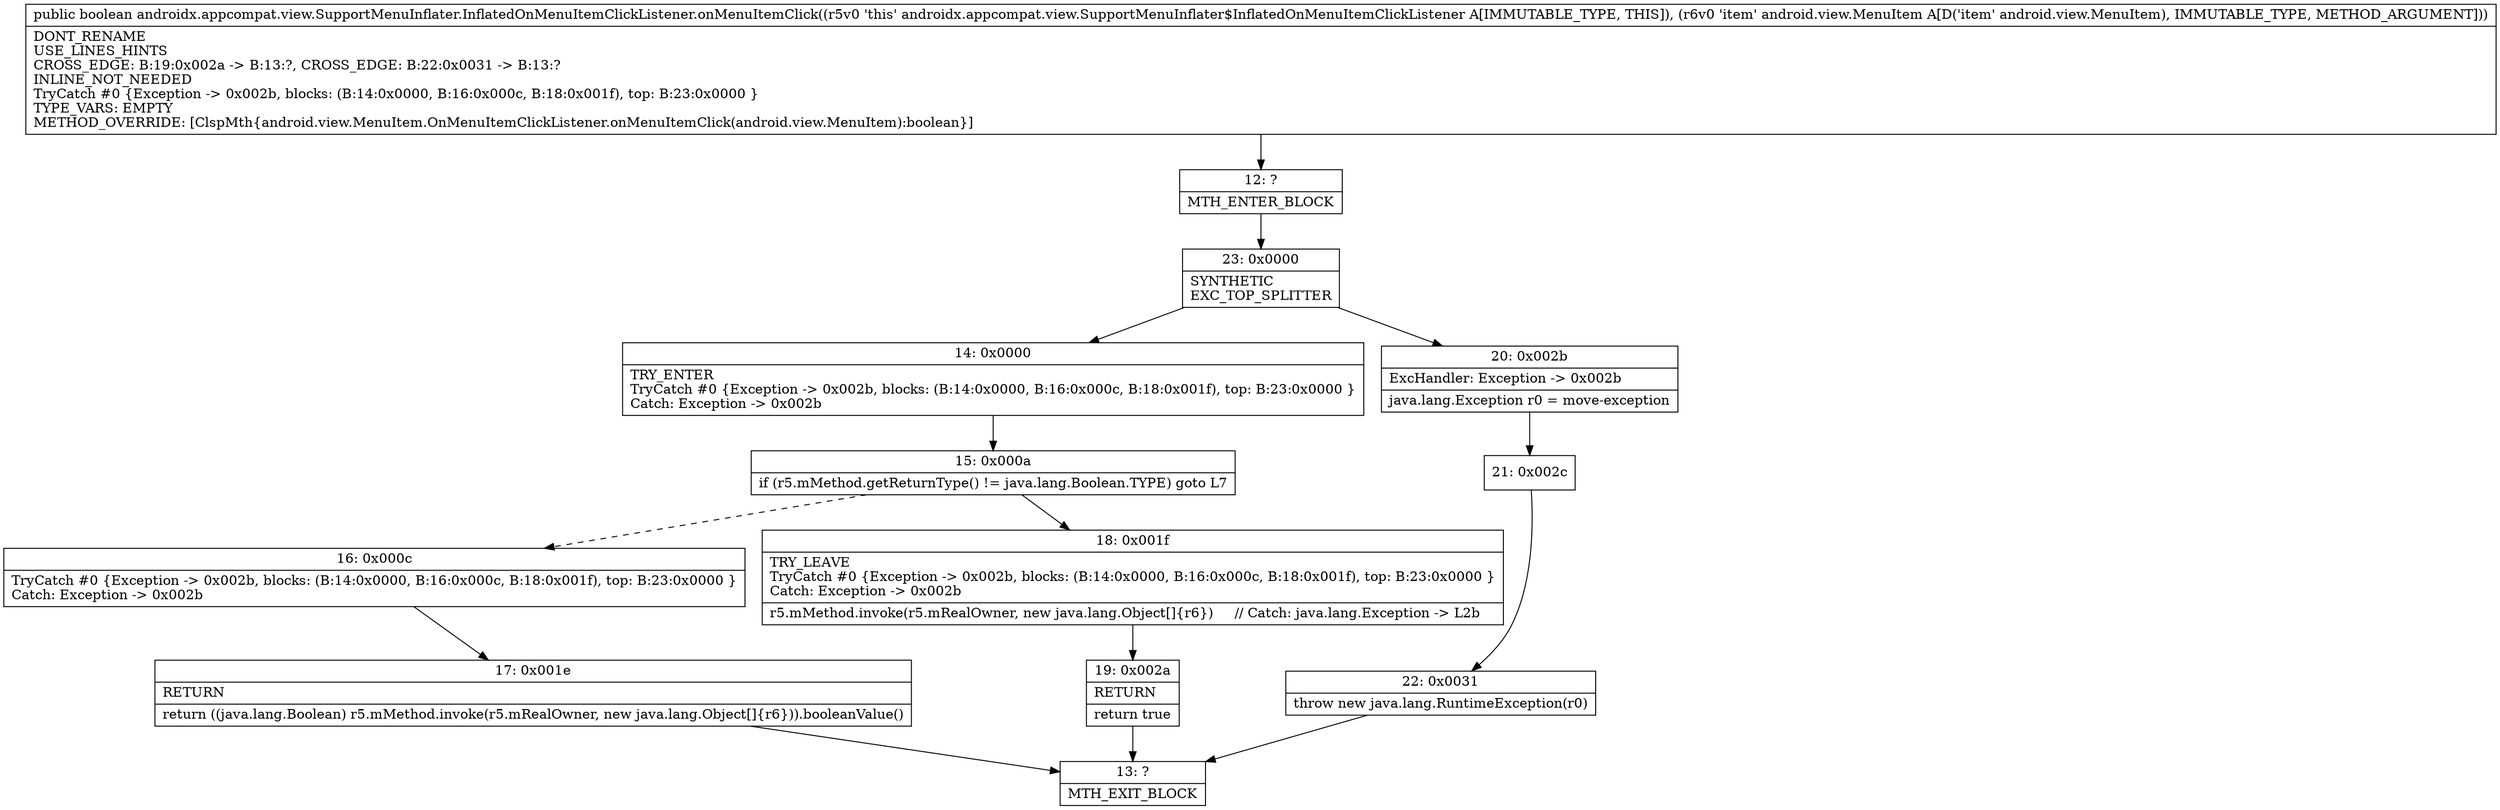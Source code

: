 digraph "CFG forandroidx.appcompat.view.SupportMenuInflater.InflatedOnMenuItemClickListener.onMenuItemClick(Landroid\/view\/MenuItem;)Z" {
Node_12 [shape=record,label="{12\:\ ?|MTH_ENTER_BLOCK\l}"];
Node_23 [shape=record,label="{23\:\ 0x0000|SYNTHETIC\lEXC_TOP_SPLITTER\l}"];
Node_14 [shape=record,label="{14\:\ 0x0000|TRY_ENTER\lTryCatch #0 \{Exception \-\> 0x002b, blocks: (B:14:0x0000, B:16:0x000c, B:18:0x001f), top: B:23:0x0000 \}\lCatch: Exception \-\> 0x002b\l}"];
Node_15 [shape=record,label="{15\:\ 0x000a|if (r5.mMethod.getReturnType() != java.lang.Boolean.TYPE) goto L7\l}"];
Node_16 [shape=record,label="{16\:\ 0x000c|TryCatch #0 \{Exception \-\> 0x002b, blocks: (B:14:0x0000, B:16:0x000c, B:18:0x001f), top: B:23:0x0000 \}\lCatch: Exception \-\> 0x002b\l}"];
Node_17 [shape=record,label="{17\:\ 0x001e|RETURN\l|return ((java.lang.Boolean) r5.mMethod.invoke(r5.mRealOwner, new java.lang.Object[]\{r6\})).booleanValue()\l}"];
Node_13 [shape=record,label="{13\:\ ?|MTH_EXIT_BLOCK\l}"];
Node_18 [shape=record,label="{18\:\ 0x001f|TRY_LEAVE\lTryCatch #0 \{Exception \-\> 0x002b, blocks: (B:14:0x0000, B:16:0x000c, B:18:0x001f), top: B:23:0x0000 \}\lCatch: Exception \-\> 0x002b\l|r5.mMethod.invoke(r5.mRealOwner, new java.lang.Object[]\{r6\})     \/\/ Catch: java.lang.Exception \-\> L2b\l}"];
Node_19 [shape=record,label="{19\:\ 0x002a|RETURN\l|return true\l}"];
Node_20 [shape=record,label="{20\:\ 0x002b|ExcHandler: Exception \-\> 0x002b\l|java.lang.Exception r0 = move\-exception\l}"];
Node_21 [shape=record,label="{21\:\ 0x002c}"];
Node_22 [shape=record,label="{22\:\ 0x0031|throw new java.lang.RuntimeException(r0)\l}"];
MethodNode[shape=record,label="{public boolean androidx.appcompat.view.SupportMenuInflater.InflatedOnMenuItemClickListener.onMenuItemClick((r5v0 'this' androidx.appcompat.view.SupportMenuInflater$InflatedOnMenuItemClickListener A[IMMUTABLE_TYPE, THIS]), (r6v0 'item' android.view.MenuItem A[D('item' android.view.MenuItem), IMMUTABLE_TYPE, METHOD_ARGUMENT]))  | DONT_RENAME\lUSE_LINES_HINTS\lCROSS_EDGE: B:19:0x002a \-\> B:13:?, CROSS_EDGE: B:22:0x0031 \-\> B:13:?\lINLINE_NOT_NEEDED\lTryCatch #0 \{Exception \-\> 0x002b, blocks: (B:14:0x0000, B:16:0x000c, B:18:0x001f), top: B:23:0x0000 \}\lTYPE_VARS: EMPTY\lMETHOD_OVERRIDE: [ClspMth\{android.view.MenuItem.OnMenuItemClickListener.onMenuItemClick(android.view.MenuItem):boolean\}]\l}"];
MethodNode -> Node_12;Node_12 -> Node_23;
Node_23 -> Node_14;
Node_23 -> Node_20;
Node_14 -> Node_15;
Node_15 -> Node_16[style=dashed];
Node_15 -> Node_18;
Node_16 -> Node_17;
Node_17 -> Node_13;
Node_18 -> Node_19;
Node_19 -> Node_13;
Node_20 -> Node_21;
Node_21 -> Node_22;
Node_22 -> Node_13;
}

